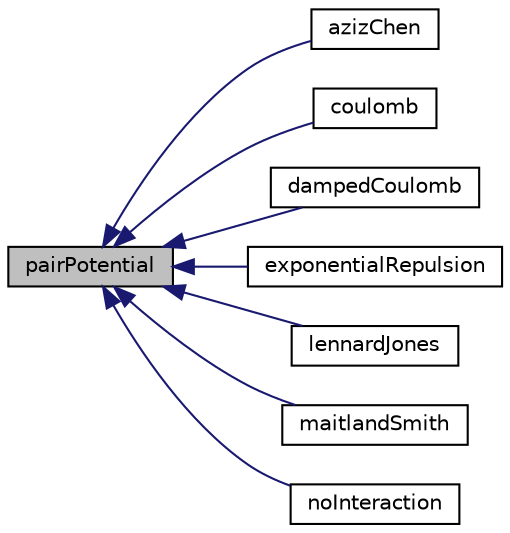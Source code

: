 digraph "pairPotential"
{
  bgcolor="transparent";
  edge [fontname="Helvetica",fontsize="10",labelfontname="Helvetica",labelfontsize="10"];
  node [fontname="Helvetica",fontsize="10",shape=record];
  rankdir="LR";
  Node1 [label="pairPotential",height=0.2,width=0.4,color="black", fillcolor="grey75", style="filled", fontcolor="black"];
  Node1 -> Node2 [dir="back",color="midnightblue",fontsize="10",style="solid",fontname="Helvetica"];
  Node2 [label="azizChen",height=0.2,width=0.4,color="black",URL="$a00091.html",tooltip="Reference: "];
  Node1 -> Node3 [dir="back",color="midnightblue",fontsize="10",style="solid",fontname="Helvetica"];
  Node3 [label="coulomb",height=0.2,width=0.4,color="black",URL="$a00418.html"];
  Node1 -> Node4 [dir="back",color="midnightblue",fontsize="10",style="solid",fontname="Helvetica"];
  Node4 [label="dampedCoulomb",height=0.2,width=0.4,color="black",URL="$a00505.html"];
  Node1 -> Node5 [dir="back",color="midnightblue",fontsize="10",style="solid",fontname="Helvetica"];
  Node5 [label="exponentialRepulsion",height=0.2,width=0.4,color="black",URL="$a00704.html"];
  Node1 -> Node6 [dir="back",color="midnightblue",fontsize="10",style="solid",fontname="Helvetica"];
  Node6 [label="lennardJones",height=0.2,width=0.4,color="black",URL="$a01321.html"];
  Node1 -> Node7 [dir="back",color="midnightblue",fontsize="10",style="solid",fontname="Helvetica"];
  Node7 [label="maitlandSmith",height=0.2,width=0.4,color="black",URL="$a01431.html",tooltip="Reference: "];
  Node1 -> Node8 [dir="back",color="midnightblue",fontsize="10",style="solid",fontname="Helvetica"];
  Node8 [label="noInteraction",height=0.2,width=0.4,color="black",URL="$a01651.html"];
}

